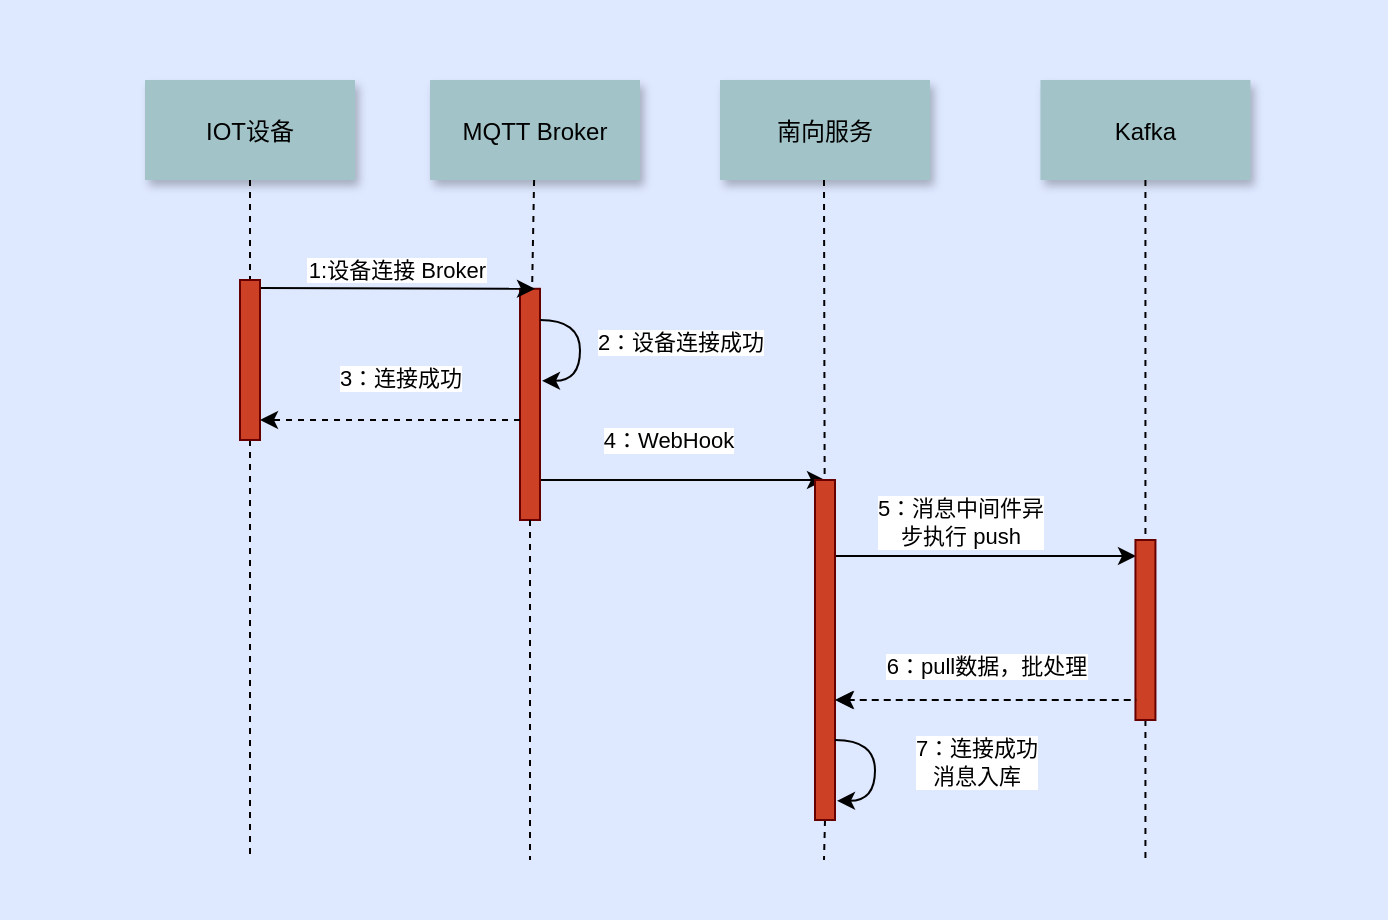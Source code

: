 <mxfile version="14.2.9" type="github">
  <diagram id="0NMO2fZKHkWk2bo2I6Xd" name="第 1 页">
    <mxGraphModel dx="975" dy="542" grid="0" gridSize="10" guides="1" tooltips="1" connect="1" arrows="1" fold="1" page="0" pageScale="1" pageWidth="827" pageHeight="1169" math="0" shadow="0">
      <root>
        <mxCell id="0" />
        <mxCell id="1" parent="0" />
        <mxCell id="xrvVhCjVV4JzKmWy8pxY-1" value="" style="fillColor=#DEE8FF;strokeColor=none" vertex="1" parent="1">
          <mxGeometry x="80" y="20" width="694" height="460" as="geometry" />
        </mxCell>
        <mxCell id="xrvVhCjVV4JzKmWy8pxY-2" value="IOT设备" style="shadow=1;fillColor=#A2C4C9;strokeColor=none" vertex="1" parent="1">
          <mxGeometry x="152.5" y="60" width="105" height="50" as="geometry" />
        </mxCell>
        <mxCell id="xrvVhCjVV4JzKmWy8pxY-3" value="" style="edgeStyle=orthogonalEdgeStyle;rounded=0;orthogonalLoop=1;jettySize=auto;html=1;entryX=0;entryY=0.25;entryDx=0;entryDy=0;" edge="1" parent="1">
          <mxGeometry relative="1" as="geometry">
            <mxPoint x="492.5" y="260" as="targetPoint" />
            <Array as="points">
              <mxPoint x="425" y="260" />
              <mxPoint x="425" y="260" />
            </Array>
            <mxPoint x="350" y="260" as="sourcePoint" />
          </mxGeometry>
        </mxCell>
        <mxCell id="xrvVhCjVV4JzKmWy8pxY-4" value="4：WebHook" style="edgeLabel;html=1;align=center;verticalAlign=middle;resizable=0;points=[];" vertex="1" connectable="0" parent="xrvVhCjVV4JzKmWy8pxY-3">
          <mxGeometry x="-0.372" y="1" relative="1" as="geometry">
            <mxPoint x="19" y="-19" as="offset" />
          </mxGeometry>
        </mxCell>
        <mxCell id="xrvVhCjVV4JzKmWy8pxY-5" value="" style="fillColor=#CC4125;strokeColor=#660000" vertex="1" parent="1">
          <mxGeometry x="340" y="164.39" width="10" height="115.61" as="geometry" />
        </mxCell>
        <mxCell id="xrvVhCjVV4JzKmWy8pxY-6" value="MQTT Broker" style="shadow=1;fillColor=#A2C4C9;strokeColor=none" vertex="1" parent="1">
          <mxGeometry x="295" y="60" width="105" height="50" as="geometry" />
        </mxCell>
        <mxCell id="xrvVhCjVV4JzKmWy8pxY-7" value="" style="edgeStyle=none;endArrow=none;dashed=1" edge="1" parent="1" source="xrvVhCjVV4JzKmWy8pxY-6" target="xrvVhCjVV4JzKmWy8pxY-5">
          <mxGeometry x="272.335" y="165" width="100" height="100" as="geometry">
            <mxPoint x="347.259" y="110" as="sourcePoint" />
            <mxPoint x="347.576" y="165" as="targetPoint" />
          </mxGeometry>
        </mxCell>
        <mxCell id="xrvVhCjVV4JzKmWy8pxY-8" value="南向服务" style="shadow=1;fillColor=#A2C4C9;strokeColor=none" vertex="1" parent="1">
          <mxGeometry x="440.004" y="60.0" width="105" height="50" as="geometry" />
        </mxCell>
        <mxCell id="xrvVhCjVV4JzKmWy8pxY-9" value="Kafka" style="shadow=1;fillColor=#A2C4C9;strokeColor=none" vertex="1" parent="1">
          <mxGeometry x="600.22" y="60" width="105" height="50" as="geometry" />
        </mxCell>
        <mxCell id="xrvVhCjVV4JzKmWy8pxY-10" value="" style="edgeStyle=elbowEdgeStyle;elbow=horizontal;endArrow=none;dashed=1" edge="1" parent="1" source="xrvVhCjVV4JzKmWy8pxY-2">
          <mxGeometry x="230.0" y="310" width="100" height="100" as="geometry">
            <mxPoint x="230.0" y="410" as="sourcePoint" />
            <mxPoint x="205" y="220" as="targetPoint" />
          </mxGeometry>
        </mxCell>
        <mxCell id="xrvVhCjVV4JzKmWy8pxY-11" value="" style="edgeStyle=none;dashed=1;endArrow=none" edge="1" parent="1">
          <mxGeometry x="50" y="300" width="100" height="100" as="geometry">
            <mxPoint x="205" y="210" as="sourcePoint" />
            <mxPoint x="205" y="450" as="targetPoint" />
          </mxGeometry>
        </mxCell>
        <mxCell id="xrvVhCjVV4JzKmWy8pxY-12" value="1:设备连接 Broker" style="edgeStyle=none;verticalLabelPosition=top;verticalAlign=bottom;entryX=0.75;entryY=0;entryDx=0;entryDy=0;" edge="1" parent="1" target="xrvVhCjVV4JzKmWy8pxY-5">
          <mxGeometry x="242.955" y="77.096" width="100" height="100" as="geometry">
            <mxPoint x="210" y="164" as="sourcePoint" />
            <mxPoint x="320" y="164.386" as="targetPoint" />
          </mxGeometry>
        </mxCell>
        <mxCell id="xrvVhCjVV4JzKmWy8pxY-13" value="" style="edgeStyle=none;endArrow=none;dashed=1;exitX=0.5;exitY=1;exitDx=0;exitDy=0;" edge="1" parent="1" source="xrvVhCjVV4JzKmWy8pxY-24">
          <mxGeometry x="431.488" y="175.0" width="100" height="100" as="geometry">
            <mxPoint x="492.286" y="410" as="sourcePoint" />
            <mxPoint x="492" y="450" as="targetPoint" />
          </mxGeometry>
        </mxCell>
        <mxCell id="xrvVhCjVV4JzKmWy8pxY-14" value="" style="edgeStyle=none;endArrow=none;dashed=1" edge="1" parent="1" source="xrvVhCjVV4JzKmWy8pxY-26">
          <mxGeometry x="592.208" y="175.0" width="100" height="100" as="geometry">
            <mxPoint x="652.729" y="110" as="sourcePoint" />
            <mxPoint x="652.72" y="450" as="targetPoint" />
          </mxGeometry>
        </mxCell>
        <mxCell id="xrvVhCjVV4JzKmWy8pxY-15" value="" style="fillColor=#CC4125;strokeColor=#660000" vertex="1" parent="1">
          <mxGeometry x="200" y="160" width="10" height="80" as="geometry" />
        </mxCell>
        <mxCell id="xrvVhCjVV4JzKmWy8pxY-16" style="edgeStyle=orthogonalEdgeStyle;curved=1;rounded=0;orthogonalLoop=1;jettySize=auto;html=1;exitX=0.928;exitY=0.095;exitDx=0;exitDy=0;exitPerimeter=0;" edge="1" parent="1">
          <mxGeometry relative="1" as="geometry">
            <mxPoint x="350.0" y="180.008" as="sourcePoint" />
            <mxPoint x="351" y="210.4" as="targetPoint" />
            <Array as="points">
              <mxPoint x="370" y="180.4" />
              <mxPoint x="370" y="210.4" />
              <mxPoint x="351" y="210.4" />
            </Array>
          </mxGeometry>
        </mxCell>
        <mxCell id="xrvVhCjVV4JzKmWy8pxY-17" value="2：设备连接成功" style="edgeLabel;html=1;align=center;verticalAlign=middle;resizable=0;points=[];" vertex="1" connectable="0" parent="xrvVhCjVV4JzKmWy8pxY-16">
          <mxGeometry x="-0.314" y="-1" relative="1" as="geometry">
            <mxPoint x="51" y="6.73" as="offset" />
          </mxGeometry>
        </mxCell>
        <mxCell id="xrvVhCjVV4JzKmWy8pxY-18" style="edgeStyle=orthogonalEdgeStyle;rounded=0;orthogonalLoop=1;jettySize=auto;html=1;exitX=0.95;exitY=0.333;exitDx=0;exitDy=0;entryX=0.028;entryY=0.089;entryDx=0;entryDy=0;exitPerimeter=0;entryPerimeter=0;" edge="1" parent="1" source="xrvVhCjVV4JzKmWy8pxY-24" target="xrvVhCjVV4JzKmWy8pxY-26">
          <mxGeometry relative="1" as="geometry">
            <Array as="points">
              <mxPoint x="497" y="298" />
            </Array>
            <mxPoint x="498.1" y="387.68" as="sourcePoint" />
          </mxGeometry>
        </mxCell>
        <mxCell id="xrvVhCjVV4JzKmWy8pxY-19" value="5：消息中间件异&lt;br&gt;步执行 push" style="edgeLabel;html=1;align=center;verticalAlign=middle;resizable=0;points=[];" vertex="1" connectable="0" parent="xrvVhCjVV4JzKmWy8pxY-18">
          <mxGeometry x="-0.328" y="-1" relative="1" as="geometry">
            <mxPoint x="24.68" y="-18.71" as="offset" />
          </mxGeometry>
        </mxCell>
        <mxCell id="xrvVhCjVV4JzKmWy8pxY-20" value="" style="edgeStyle=none;endArrow=none;dashed=1" edge="1" parent="1" source="xrvVhCjVV4JzKmWy8pxY-24">
          <mxGeometry x="431.488" y="175.0" width="100" height="100" as="geometry">
            <mxPoint x="492" y="110" as="sourcePoint" />
            <mxPoint x="492.444" y="350" as="targetPoint" />
          </mxGeometry>
        </mxCell>
        <mxCell id="xrvVhCjVV4JzKmWy8pxY-21" value="" style="edgeStyle=none;endArrow=none;dashed=1" edge="1" parent="1" source="xrvVhCjVV4JzKmWy8pxY-5">
          <mxGeometry x="376.571" y="339.697" width="100" height="100" as="geometry">
            <mxPoint x="345" y="510" as="sourcePoint" />
            <mxPoint x="345" y="450" as="targetPoint" />
          </mxGeometry>
        </mxCell>
        <mxCell id="xrvVhCjVV4JzKmWy8pxY-22" value="" style="edgeStyle=orthogonalEdgeStyle;rounded=0;orthogonalLoop=1;jettySize=auto;html=1;dashed=1;" edge="1" parent="1">
          <mxGeometry relative="1" as="geometry">
            <mxPoint x="210" y="230" as="targetPoint" />
            <Array as="points">
              <mxPoint x="250" y="230" />
              <mxPoint x="250" y="230" />
            </Array>
            <mxPoint x="340" y="230" as="sourcePoint" />
          </mxGeometry>
        </mxCell>
        <mxCell id="xrvVhCjVV4JzKmWy8pxY-23" value="3：连接成功" style="edgeLabel;html=1;align=center;verticalAlign=middle;resizable=0;points=[];" vertex="1" connectable="0" parent="xrvVhCjVV4JzKmWy8pxY-22">
          <mxGeometry x="-0.372" y="1" relative="1" as="geometry">
            <mxPoint x="-19" y="-22.69" as="offset" />
          </mxGeometry>
        </mxCell>
        <mxCell id="xrvVhCjVV4JzKmWy8pxY-24" value="" style="fillColor=#CC4125;strokeColor=#660000" vertex="1" parent="1">
          <mxGeometry x="487.5" y="260" width="10" height="170" as="geometry" />
        </mxCell>
        <mxCell id="xrvVhCjVV4JzKmWy8pxY-25" value="" style="edgeStyle=none;endArrow=none;dashed=1" edge="1" parent="1" target="xrvVhCjVV4JzKmWy8pxY-24">
          <mxGeometry x="431.488" y="175.0" width="100" height="100" as="geometry">
            <mxPoint x="492" y="110" as="sourcePoint" />
            <mxPoint x="492.444" y="350" as="targetPoint" />
          </mxGeometry>
        </mxCell>
        <mxCell id="xrvVhCjVV4JzKmWy8pxY-26" value="" style="fillColor=#CC4125;strokeColor=#660000" vertex="1" parent="1">
          <mxGeometry x="647.72" y="290" width="10" height="90" as="geometry" />
        </mxCell>
        <mxCell id="xrvVhCjVV4JzKmWy8pxY-27" value="" style="edgeStyle=none;endArrow=none;dashed=1" edge="1" parent="1" source="xrvVhCjVV4JzKmWy8pxY-9" target="xrvVhCjVV4JzKmWy8pxY-26">
          <mxGeometry x="592.208" y="175.0" width="100" height="100" as="geometry">
            <mxPoint x="652.72" y="110" as="sourcePoint" />
            <mxPoint x="652.72" y="450" as="targetPoint" />
          </mxGeometry>
        </mxCell>
        <mxCell id="xrvVhCjVV4JzKmWy8pxY-28" style="edgeStyle=orthogonalEdgeStyle;rounded=0;orthogonalLoop=1;jettySize=auto;html=1;entryX=0.028;entryY=0.089;entryDx=0;entryDy=0;entryPerimeter=0;startArrow=classic;startFill=1;endArrow=none;endFill=0;dashed=1;" edge="1" parent="1">
          <mxGeometry relative="1" as="geometry">
            <Array as="points">
              <mxPoint x="497.5" y="370" />
            </Array>
            <mxPoint x="498" y="370" as="sourcePoint" />
            <mxPoint x="648.5" y="370.01" as="targetPoint" />
          </mxGeometry>
        </mxCell>
        <mxCell id="xrvVhCjVV4JzKmWy8pxY-29" style="edgeStyle=orthogonalEdgeStyle;rounded=0;orthogonalLoop=1;jettySize=auto;html=1;entryX=0.028;entryY=0.089;entryDx=0;entryDy=0;entryPerimeter=0;startArrow=classic;startFill=1;endArrow=none;endFill=0;dashed=1;" edge="1" parent="1">
          <mxGeometry relative="1" as="geometry">
            <Array as="points">
              <mxPoint x="497" y="370" />
            </Array>
            <mxPoint x="497.5" y="370" as="sourcePoint" />
            <mxPoint x="648" y="370.01" as="targetPoint" />
          </mxGeometry>
        </mxCell>
        <mxCell id="xrvVhCjVV4JzKmWy8pxY-30" value="6：pull数据，批处理" style="edgeLabel;html=1;align=center;verticalAlign=middle;resizable=0;points=[];" vertex="1" connectable="0" parent="xrvVhCjVV4JzKmWy8pxY-29">
          <mxGeometry x="-0.328" y="-1" relative="1" as="geometry">
            <mxPoint x="24.68" y="-18.71" as="offset" />
          </mxGeometry>
        </mxCell>
        <mxCell id="xrvVhCjVV4JzKmWy8pxY-31" style="edgeStyle=orthogonalEdgeStyle;curved=1;rounded=0;orthogonalLoop=1;jettySize=auto;html=1;exitX=0.928;exitY=0.095;exitDx=0;exitDy=0;exitPerimeter=0;" edge="1" parent="1">
          <mxGeometry relative="1" as="geometry">
            <mxPoint x="497.5" y="390.008" as="sourcePoint" />
            <mxPoint x="498.5" y="420.4" as="targetPoint" />
            <Array as="points">
              <mxPoint x="517.5" y="390.4" />
              <mxPoint x="517.5" y="420.4" />
              <mxPoint x="498.5" y="420.4" />
            </Array>
          </mxGeometry>
        </mxCell>
        <mxCell id="xrvVhCjVV4JzKmWy8pxY-32" value="7：连接成功&lt;br&gt;消息入库" style="edgeLabel;html=1;align=center;verticalAlign=middle;resizable=0;points=[];" vertex="1" connectable="0" parent="xrvVhCjVV4JzKmWy8pxY-31">
          <mxGeometry x="-0.314" y="-1" relative="1" as="geometry">
            <mxPoint x="51" y="6.73" as="offset" />
          </mxGeometry>
        </mxCell>
      </root>
    </mxGraphModel>
  </diagram>
</mxfile>
